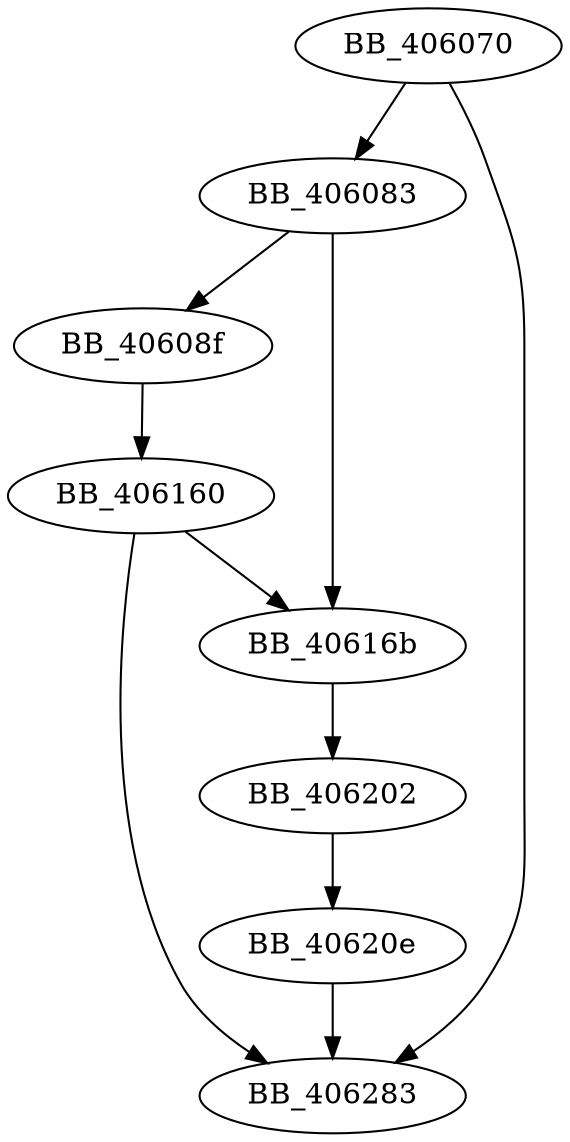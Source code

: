 DiGraph sub_406070{
BB_406070->BB_406083
BB_406070->BB_406283
BB_406083->BB_40608f
BB_406083->BB_40616b
BB_40608f->BB_406160
BB_406160->BB_40616b
BB_406160->BB_406283
BB_40616b->BB_406202
BB_406202->BB_40620e
BB_40620e->BB_406283
}

